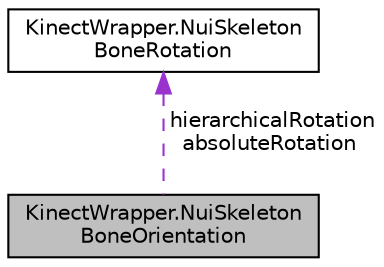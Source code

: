 digraph "KinectWrapper.NuiSkeletonBoneOrientation"
{
  edge [fontname="Helvetica",fontsize="10",labelfontname="Helvetica",labelfontsize="10"];
  node [fontname="Helvetica",fontsize="10",shape=record];
  Node1 [label="KinectWrapper.NuiSkeleton\lBoneOrientation",height=0.2,width=0.4,color="black", fillcolor="grey75", style="filled", fontcolor="black"];
  Node2 -> Node1 [dir="back",color="darkorchid3",fontsize="10",style="dashed",label=" hierarchicalRotation\nabsoluteRotation" ,fontname="Helvetica"];
  Node2 [label="KinectWrapper.NuiSkeleton\lBoneRotation",height=0.2,width=0.4,color="black", fillcolor="white", style="filled",URL="$struct_kinect_wrapper_1_1_nui_skeleton_bone_rotation.html"];
}
